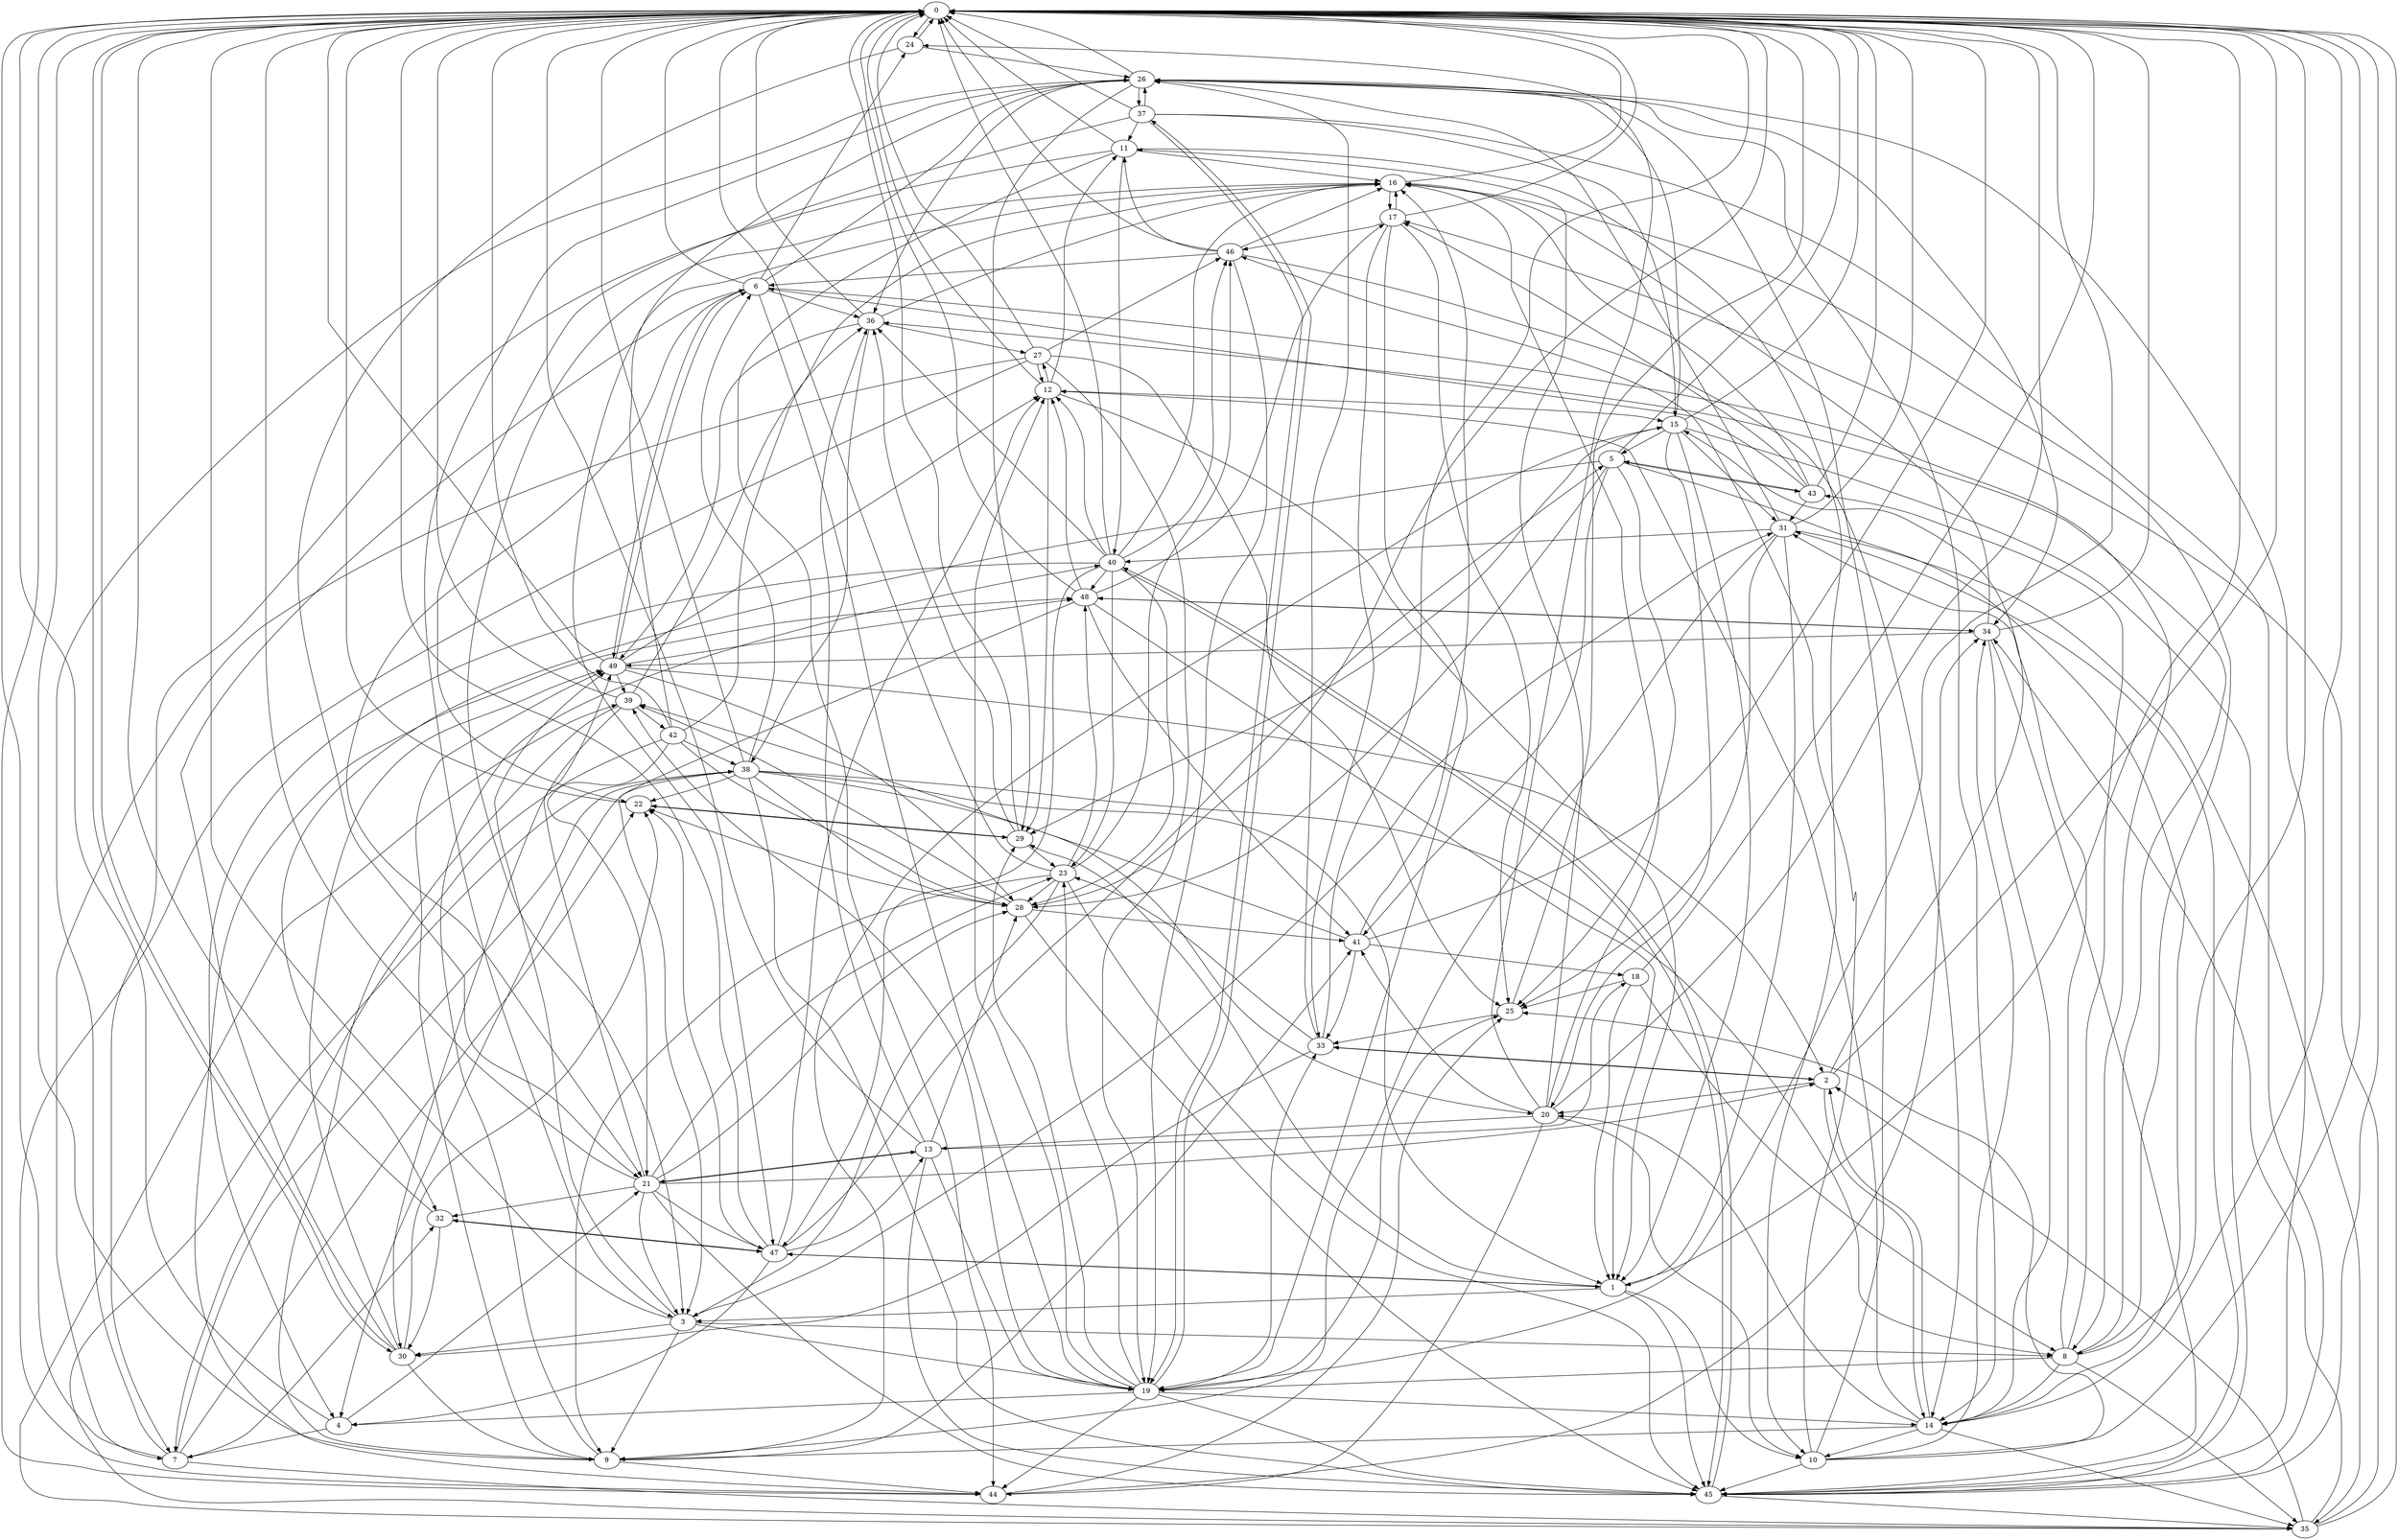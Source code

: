 strict digraph "" {
	0	 [component_delay=3];
	24	 [component_delay=3];
	0 -> 24	 [wire_delay=1];
	30	 [component_delay=3];
	0 -> 30	 [wire_delay=1];
	1	 [component_delay=3];
	1 -> 0	 [wire_delay=1];
	3	 [component_delay=3];
	1 -> 3	 [wire_delay=1];
	10	 [component_delay=3];
	1 -> 10	 [wire_delay=1];
	29	 [component_delay=3];
	1 -> 29	 [wire_delay=1];
	45	 [component_delay=3];
	1 -> 45	 [wire_delay=1];
	47	 [component_delay=3];
	1 -> 47	 [wire_delay=1];
	2	 [component_delay=3];
	2 -> 0	 [wire_delay=1];
	14	 [component_delay=3];
	2 -> 14	 [wire_delay=1];
	15	 [component_delay=3];
	2 -> 15	 [wire_delay=1];
	20	 [component_delay=3];
	2 -> 20	 [wire_delay=1];
	33	 [component_delay=3];
	2 -> 33	 [wire_delay=1];
	3 -> 0	 [wire_delay=1];
	8	 [component_delay=3];
	3 -> 8	 [wire_delay=1];
	9	 [component_delay=3];
	3 -> 9	 [wire_delay=1];
	19	 [component_delay=3];
	3 -> 19	 [wire_delay=1];
	3 -> 30	 [wire_delay=1];
	31	 [component_delay=3];
	3 -> 31	 [wire_delay=1];
	49	 [component_delay=3];
	3 -> 49	 [wire_delay=1];
	4	 [component_delay=3];
	4 -> 0	 [wire_delay=1];
	7	 [component_delay=3];
	4 -> 7	 [wire_delay=1];
	21	 [component_delay=3];
	4 -> 21	 [wire_delay=1];
	5	 [component_delay=3];
	5 -> 0	 [wire_delay=1];
	5 -> 14	 [wire_delay=1];
	25	 [component_delay=3];
	5 -> 25	 [wire_delay=1];
	28	 [component_delay=3];
	5 -> 28	 [wire_delay=1];
	32	 [component_delay=3];
	5 -> 32	 [wire_delay=1];
	41	 [component_delay=3];
	5 -> 41	 [wire_delay=1];
	43	 [component_delay=3];
	5 -> 43	 [wire_delay=1];
	6	 [component_delay=3];
	6 -> 0	 [wire_delay=1];
	6 -> 8	 [wire_delay=1];
	6 -> 19	 [wire_delay=1];
	6 -> 21	 [wire_delay=1];
	6 -> 24	 [wire_delay=1];
	26	 [component_delay=3];
	6 -> 26	 [wire_delay=1];
	36	 [component_delay=3];
	6 -> 36	 [wire_delay=1];
	6 -> 49	 [wire_delay=1];
	7 -> 0	 [wire_delay=1];
	22	 [component_delay=3];
	7 -> 22	 [wire_delay=1];
	7 -> 26	 [wire_delay=1];
	7 -> 32	 [wire_delay=1];
	35	 [component_delay=3];
	7 -> 35	 [wire_delay=1];
	38	 [component_delay=3];
	7 -> 38	 [wire_delay=1];
	8 -> 0	 [wire_delay=1];
	8 -> 14	 [wire_delay=1];
	8 -> 19	 [wire_delay=1];
	8 -> 31	 [wire_delay=1];
	8 -> 35	 [wire_delay=1];
	8 -> 36	 [wire_delay=1];
	8 -> 43	 [wire_delay=1];
	9 -> 0	 [wire_delay=1];
	9 -> 15	 [wire_delay=1];
	40	 [component_delay=3];
	9 -> 40	 [wire_delay=1];
	9 -> 41	 [wire_delay=1];
	44	 [component_delay=3];
	9 -> 44	 [wire_delay=1];
	9 -> 49	 [wire_delay=1];
	10 -> 0	 [wire_delay=1];
	10 -> 25	 [wire_delay=1];
	10 -> 26	 [wire_delay=1];
	34	 [component_delay=3];
	10 -> 34	 [wire_delay=1];
	10 -> 45	 [wire_delay=1];
	46	 [component_delay=3];
	10 -> 46	 [wire_delay=1];
	11	 [component_delay=3];
	11 -> 0	 [wire_delay=1];
	11 -> 7	 [wire_delay=1];
	11 -> 10	 [wire_delay=1];
	16	 [component_delay=3];
	11 -> 16	 [wire_delay=1];
	11 -> 40	 [wire_delay=1];
	11 -> 44	 [wire_delay=1];
	12	 [component_delay=3];
	12 -> 0	 [wire_delay=1];
	12 -> 1	 [wire_delay=1];
	12 -> 11	 [wire_delay=1];
	12 -> 15	 [wire_delay=1];
	27	 [component_delay=3];
	12 -> 27	 [wire_delay=1];
	12 -> 29	 [wire_delay=1];
	13	 [component_delay=3];
	13 -> 0	 [wire_delay=1];
	18	 [component_delay=3];
	13 -> 18	 [wire_delay=1];
	13 -> 19	 [wire_delay=1];
	13 -> 21	 [wire_delay=1];
	13 -> 28	 [wire_delay=1];
	13 -> 36	 [wire_delay=1];
	13 -> 45	 [wire_delay=1];
	14 -> 0	 [wire_delay=1];
	14 -> 2	 [wire_delay=1];
	14 -> 9	 [wire_delay=1];
	14 -> 10	 [wire_delay=1];
	14 -> 12	 [wire_delay=1];
	14 -> 20	 [wire_delay=1];
	14 -> 35	 [wire_delay=1];
	15 -> 0	 [wire_delay=1];
	15 -> 1	 [wire_delay=1];
	15 -> 5	 [wire_delay=1];
	15 -> 20	 [wire_delay=1];
	15 -> 26	 [wire_delay=1];
	15 -> 29	 [wire_delay=1];
	15 -> 31	 [wire_delay=1];
	15 -> 45	 [wire_delay=1];
	16 -> 0	 [wire_delay=1];
	16 -> 3	 [wire_delay=1];
	16 -> 8	 [wire_delay=1];
	17	 [component_delay=3];
	16 -> 17	 [wire_delay=1];
	16 -> 47	 [wire_delay=1];
	17 -> 0	 [wire_delay=1];
	17 -> 16	 [wire_delay=1];
	17 -> 19	 [wire_delay=1];
	17 -> 25	 [wire_delay=1];
	17 -> 33	 [wire_delay=1];
	17 -> 46	 [wire_delay=1];
	18 -> 0	 [wire_delay=1];
	18 -> 1	 [wire_delay=1];
	18 -> 8	 [wire_delay=1];
	18 -> 25	 [wire_delay=1];
	19 -> 0	 [wire_delay=1];
	19 -> 4	 [wire_delay=1];
	19 -> 12	 [wire_delay=1];
	19 -> 14	 [wire_delay=1];
	23	 [component_delay=3];
	19 -> 23	 [wire_delay=1];
	19 -> 25	 [wire_delay=1];
	19 -> 29	 [wire_delay=1];
	19 -> 33	 [wire_delay=1];
	37	 [component_delay=3];
	19 -> 37	 [wire_delay=1];
	39	 [component_delay=3];
	19 -> 39	 [wire_delay=1];
	19 -> 44	 [wire_delay=1];
	19 -> 45	 [wire_delay=1];
	20 -> 0	 [wire_delay=1];
	20 -> 10	 [wire_delay=1];
	20 -> 11	 [wire_delay=1];
	20 -> 13	 [wire_delay=1];
	20 -> 16	 [wire_delay=1];
	20 -> 24	 [wire_delay=1];
	20 -> 41	 [wire_delay=1];
	20 -> 44	 [wire_delay=1];
	21 -> 0	 [wire_delay=1];
	21 -> 2	 [wire_delay=1];
	21 -> 3	 [wire_delay=1];
	21 -> 13	 [wire_delay=1];
	21 -> 23	 [wire_delay=1];
	21 -> 28	 [wire_delay=1];
	21 -> 32	 [wire_delay=1];
	21 -> 45	 [wire_delay=1];
	21 -> 47	 [wire_delay=1];
	21 -> 49	 [wire_delay=1];
	22 -> 0	 [wire_delay=1];
	22 -> 29	 [wire_delay=1];
	23 -> 0	 [wire_delay=1];
	23 -> 3	 [wire_delay=1];
	23 -> 9	 [wire_delay=1];
	23 -> 28	 [wire_delay=1];
	23 -> 45	 [wire_delay=1];
	23 -> 46	 [wire_delay=1];
	48	 [component_delay=3];
	23 -> 48	 [wire_delay=1];
	24 -> 0	 [wire_delay=1];
	24 -> 21	 [wire_delay=1];
	24 -> 26	 [wire_delay=1];
	25 -> 0	 [wire_delay=1];
	25 -> 33	 [wire_delay=1];
	26 -> 0	 [wire_delay=1];
	26 -> 3	 [wire_delay=1];
	26 -> 14	 [wire_delay=1];
	26 -> 29	 [wire_delay=1];
	26 -> 34	 [wire_delay=1];
	26 -> 36	 [wire_delay=1];
	26 -> 37	 [wire_delay=1];
	26 -> 45	 [wire_delay=1];
	27 -> 0	 [wire_delay=1];
	27 -> 7	 [wire_delay=1];
	27 -> 12	 [wire_delay=1];
	27 -> 19	 [wire_delay=1];
	27 -> 25	 [wire_delay=1];
	27 -> 44	 [wire_delay=1];
	27 -> 46	 [wire_delay=1];
	28 -> 0	 [wire_delay=1];
	28 -> 22	 [wire_delay=1];
	28 -> 39	 [wire_delay=1];
	28 -> 41	 [wire_delay=1];
	28 -> 45	 [wire_delay=1];
	29 -> 0	 [wire_delay=1];
	29 -> 22	 [wire_delay=1];
	29 -> 23	 [wire_delay=1];
	29 -> 36	 [wire_delay=1];
	30 -> 0	 [wire_delay=1];
	30 -> 6	 [wire_delay=1];
	30 -> 9	 [wire_delay=1];
	30 -> 22	 [wire_delay=1];
	30 -> 49	 [wire_delay=1];
	31 -> 0	 [wire_delay=1];
	31 -> 1	 [wire_delay=1];
	31 -> 9	 [wire_delay=1];
	31 -> 25	 [wire_delay=1];
	31 -> 26	 [wire_delay=1];
	31 -> 35	 [wire_delay=1];
	31 -> 40	 [wire_delay=1];
	32 -> 0	 [wire_delay=1];
	32 -> 30	 [wire_delay=1];
	32 -> 47	 [wire_delay=1];
	33 -> 0	 [wire_delay=1];
	33 -> 2	 [wire_delay=1];
	33 -> 23	 [wire_delay=1];
	33 -> 26	 [wire_delay=1];
	33 -> 30	 [wire_delay=1];
	34 -> 0	 [wire_delay=1];
	34 -> 14	 [wire_delay=1];
	34 -> 16	 [wire_delay=1];
	34 -> 45	 [wire_delay=1];
	34 -> 48	 [wire_delay=1];
	34 -> 49	 [wire_delay=1];
	35 -> 0	 [wire_delay=1];
	35 -> 2	 [wire_delay=1];
	35 -> 17	 [wire_delay=1];
	35 -> 34	 [wire_delay=1];
	35 -> 38	 [wire_delay=1];
	35 -> 39	 [wire_delay=1];
	36 -> 0	 [wire_delay=1];
	36 -> 16	 [wire_delay=1];
	36 -> 27	 [wire_delay=1];
	36 -> 38	 [wire_delay=1];
	36 -> 49	 [wire_delay=1];
	37 -> 0	 [wire_delay=1];
	37 -> 11	 [wire_delay=1];
	37 -> 15	 [wire_delay=1];
	37 -> 19	 [wire_delay=1];
	37 -> 22	 [wire_delay=1];
	37 -> 26	 [wire_delay=1];
	37 -> 45	 [wire_delay=1];
	38 -> 0	 [wire_delay=1];
	38 -> 1	 [wire_delay=1];
	38 -> 4	 [wire_delay=1];
	38 -> 6	 [wire_delay=1];
	38 -> 8	 [wire_delay=1];
	38 -> 20	 [wire_delay=1];
	38 -> 22	 [wire_delay=1];
	38 -> 28	 [wire_delay=1];
	38 -> 45	 [wire_delay=1];
	39 -> 0	 [wire_delay=1];
	39 -> 9	 [wire_delay=1];
	39 -> 30	 [wire_delay=1];
	39 -> 36	 [wire_delay=1];
	42	 [component_delay=3];
	39 -> 42	 [wire_delay=1];
	40 -> 0	 [wire_delay=1];
	40 -> 4	 [wire_delay=1];
	40 -> 12	 [wire_delay=1];
	40 -> 16	 [wire_delay=1];
	40 -> 23	 [wire_delay=1];
	40 -> 28	 [wire_delay=1];
	40 -> 36	 [wire_delay=1];
	40 -> 45	 [wire_delay=1];
	40 -> 46	 [wire_delay=1];
	40 -> 47	 [wire_delay=1];
	40 -> 48	 [wire_delay=1];
	41 -> 0	 [wire_delay=1];
	41 -> 16	 [wire_delay=1];
	41 -> 18	 [wire_delay=1];
	41 -> 33	 [wire_delay=1];
	41 -> 39	 [wire_delay=1];
	42 -> 0	 [wire_delay=1];
	42 -> 7	 [wire_delay=1];
	42 -> 16	 [wire_delay=1];
	42 -> 21	 [wire_delay=1];
	42 -> 26	 [wire_delay=1];
	42 -> 28	 [wire_delay=1];
	42 -> 38	 [wire_delay=1];
	43 -> 0	 [wire_delay=1];
	43 -> 5	 [wire_delay=1];
	43 -> 6	 [wire_delay=1];
	43 -> 16	 [wire_delay=1];
	43 -> 17	 [wire_delay=1];
	43 -> 31	 [wire_delay=1];
	44 -> 0	 [wire_delay=1];
	44 -> 25	 [wire_delay=1];
	44 -> 34	 [wire_delay=1];
	44 -> 48	 [wire_delay=1];
	45 -> 0	 [wire_delay=1];
	45 -> 31	 [wire_delay=1];
	45 -> 35	 [wire_delay=1];
	45 -> 40	 [wire_delay=1];
	46 -> 0	 [wire_delay=1];
	46 -> 6	 [wire_delay=1];
	46 -> 11	 [wire_delay=1];
	46 -> 14	 [wire_delay=1];
	46 -> 16	 [wire_delay=1];
	46 -> 19	 [wire_delay=1];
	47 -> 0	 [wire_delay=1];
	47 -> 1	 [wire_delay=1];
	47 -> 4	 [wire_delay=1];
	47 -> 5	 [wire_delay=1];
	47 -> 12	 [wire_delay=1];
	47 -> 13	 [wire_delay=1];
	47 -> 22	 [wire_delay=1];
	47 -> 32	 [wire_delay=1];
	48 -> 0	 [wire_delay=1];
	48 -> 1	 [wire_delay=1];
	48 -> 3	 [wire_delay=1];
	48 -> 12	 [wire_delay=1];
	48 -> 17	 [wire_delay=1];
	48 -> 34	 [wire_delay=1];
	48 -> 41	 [wire_delay=1];
	49 -> 0	 [wire_delay=1];
	49 -> 2	 [wire_delay=1];
	49 -> 6	 [wire_delay=1];
	49 -> 12	 [wire_delay=1];
	49 -> 28	 [wire_delay=1];
	49 -> 39	 [wire_delay=1];
	49 -> 48	 [wire_delay=1];
}
